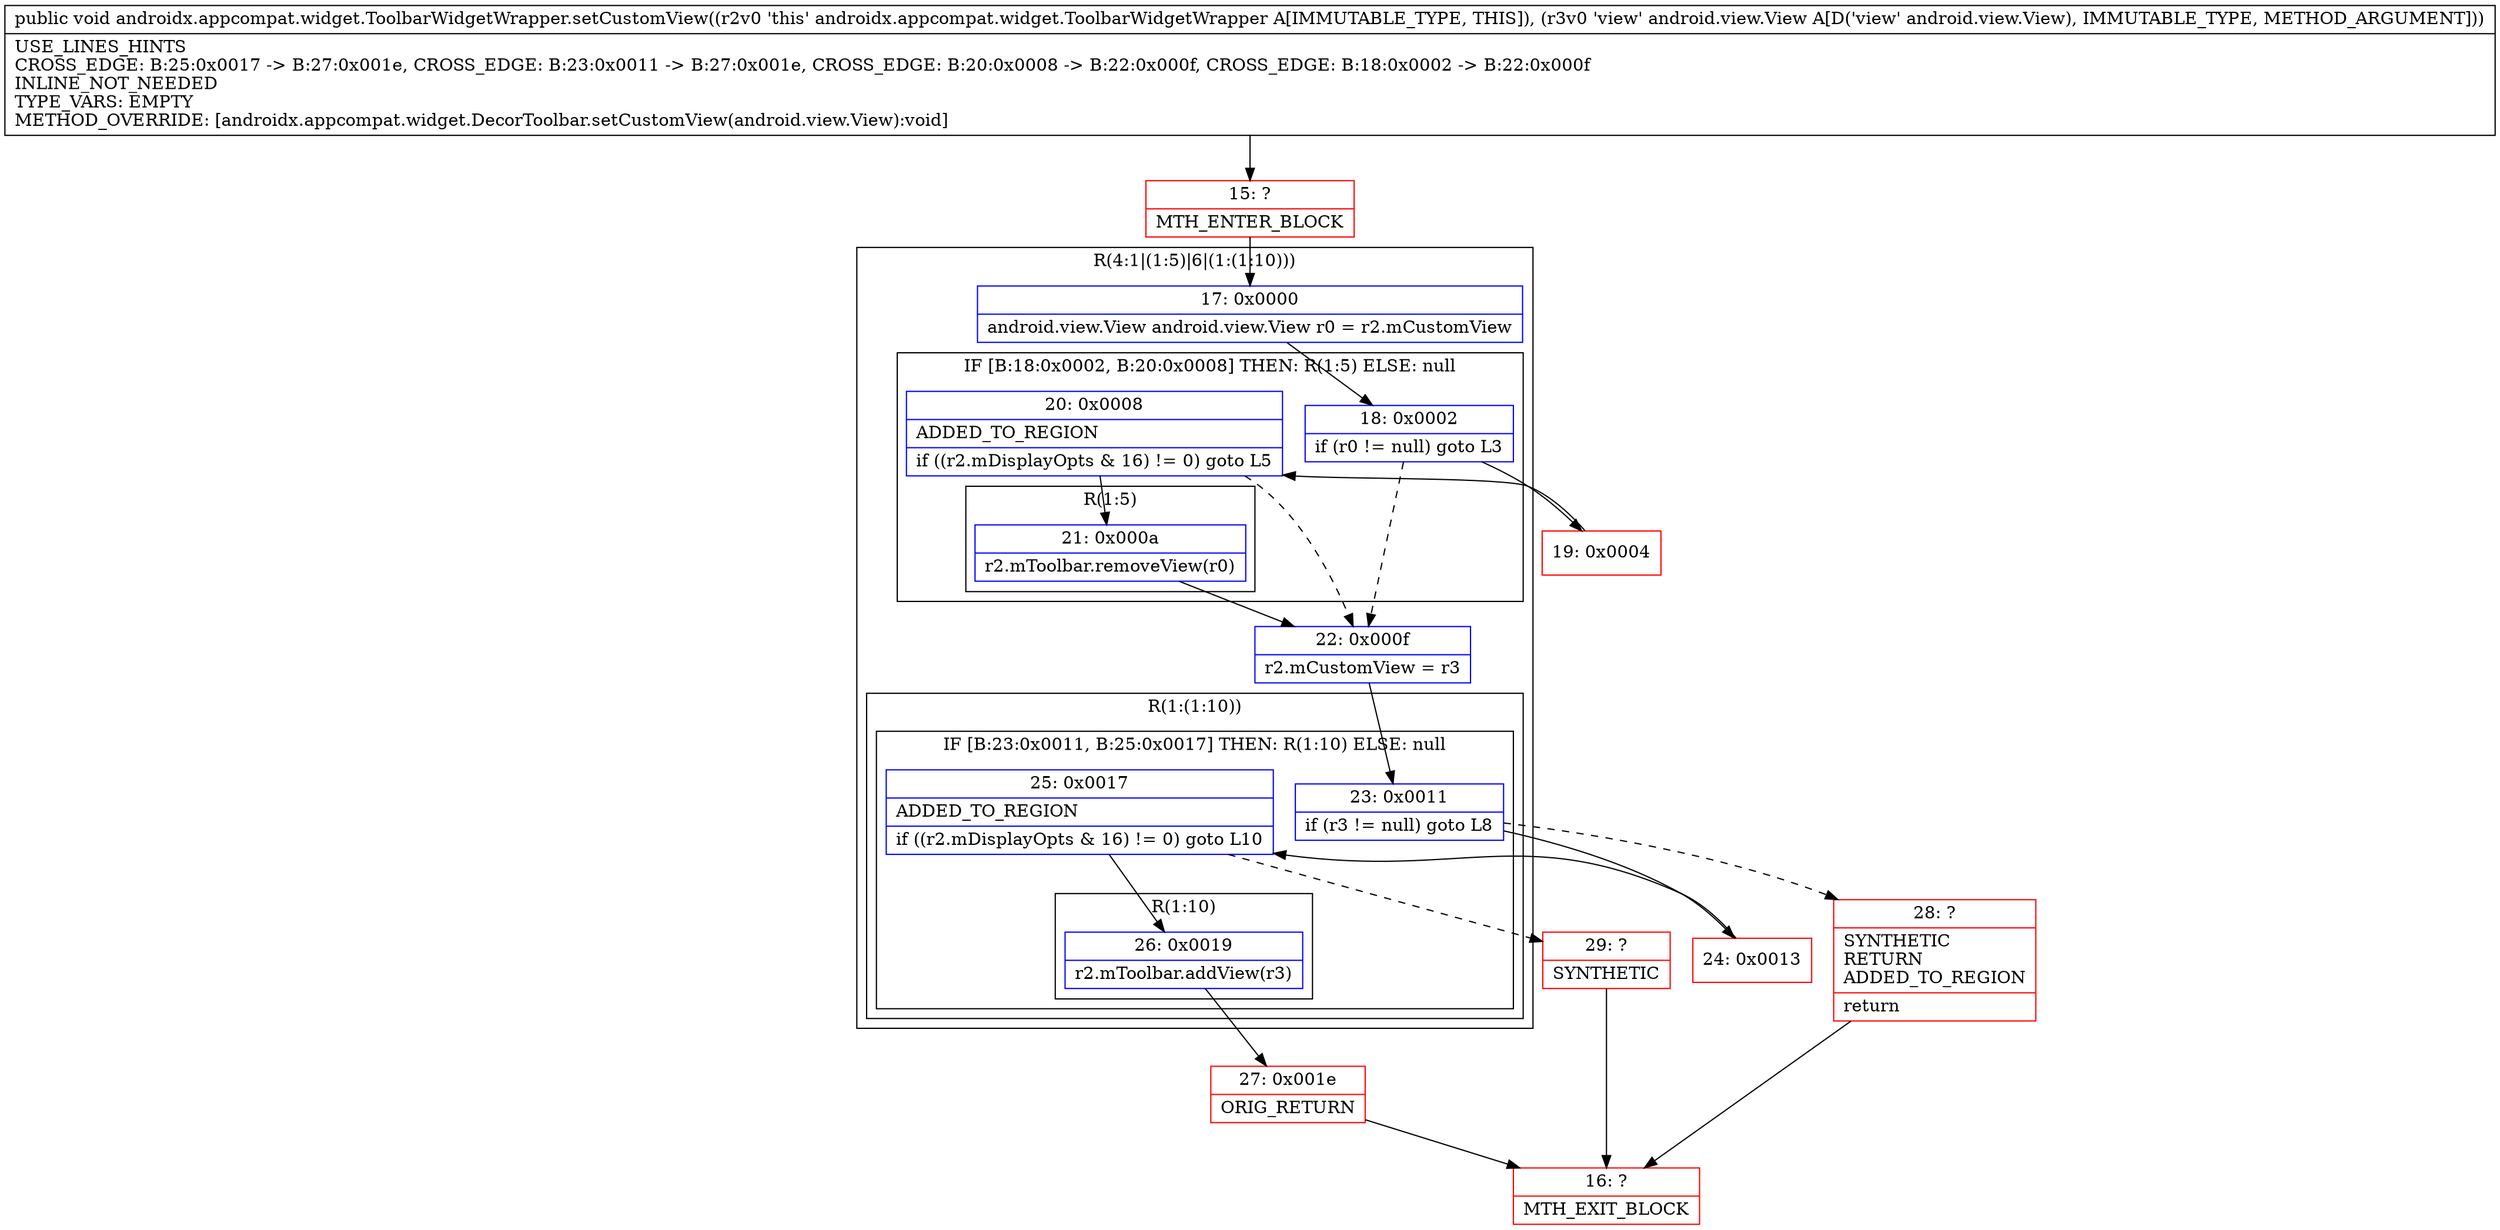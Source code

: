 digraph "CFG forandroidx.appcompat.widget.ToolbarWidgetWrapper.setCustomView(Landroid\/view\/View;)V" {
subgraph cluster_Region_1403233231 {
label = "R(4:1|(1:5)|6|(1:(1:10)))";
node [shape=record,color=blue];
Node_17 [shape=record,label="{17\:\ 0x0000|android.view.View android.view.View r0 = r2.mCustomView\l}"];
subgraph cluster_IfRegion_666365979 {
label = "IF [B:18:0x0002, B:20:0x0008] THEN: R(1:5) ELSE: null";
node [shape=record,color=blue];
Node_18 [shape=record,label="{18\:\ 0x0002|if (r0 != null) goto L3\l}"];
Node_20 [shape=record,label="{20\:\ 0x0008|ADDED_TO_REGION\l|if ((r2.mDisplayOpts & 16) != 0) goto L5\l}"];
subgraph cluster_Region_64966318 {
label = "R(1:5)";
node [shape=record,color=blue];
Node_21 [shape=record,label="{21\:\ 0x000a|r2.mToolbar.removeView(r0)\l}"];
}
}
Node_22 [shape=record,label="{22\:\ 0x000f|r2.mCustomView = r3\l}"];
subgraph cluster_Region_1374277944 {
label = "R(1:(1:10))";
node [shape=record,color=blue];
subgraph cluster_IfRegion_1835257013 {
label = "IF [B:23:0x0011, B:25:0x0017] THEN: R(1:10) ELSE: null";
node [shape=record,color=blue];
Node_23 [shape=record,label="{23\:\ 0x0011|if (r3 != null) goto L8\l}"];
Node_25 [shape=record,label="{25\:\ 0x0017|ADDED_TO_REGION\l|if ((r2.mDisplayOpts & 16) != 0) goto L10\l}"];
subgraph cluster_Region_1521578821 {
label = "R(1:10)";
node [shape=record,color=blue];
Node_26 [shape=record,label="{26\:\ 0x0019|r2.mToolbar.addView(r3)\l}"];
}
}
}
}
Node_15 [shape=record,color=red,label="{15\:\ ?|MTH_ENTER_BLOCK\l}"];
Node_19 [shape=record,color=red,label="{19\:\ 0x0004}"];
Node_24 [shape=record,color=red,label="{24\:\ 0x0013}"];
Node_27 [shape=record,color=red,label="{27\:\ 0x001e|ORIG_RETURN\l}"];
Node_16 [shape=record,color=red,label="{16\:\ ?|MTH_EXIT_BLOCK\l}"];
Node_29 [shape=record,color=red,label="{29\:\ ?|SYNTHETIC\l}"];
Node_28 [shape=record,color=red,label="{28\:\ ?|SYNTHETIC\lRETURN\lADDED_TO_REGION\l|return\l}"];
MethodNode[shape=record,label="{public void androidx.appcompat.widget.ToolbarWidgetWrapper.setCustomView((r2v0 'this' androidx.appcompat.widget.ToolbarWidgetWrapper A[IMMUTABLE_TYPE, THIS]), (r3v0 'view' android.view.View A[D('view' android.view.View), IMMUTABLE_TYPE, METHOD_ARGUMENT]))  | USE_LINES_HINTS\lCROSS_EDGE: B:25:0x0017 \-\> B:27:0x001e, CROSS_EDGE: B:23:0x0011 \-\> B:27:0x001e, CROSS_EDGE: B:20:0x0008 \-\> B:22:0x000f, CROSS_EDGE: B:18:0x0002 \-\> B:22:0x000f\lINLINE_NOT_NEEDED\lTYPE_VARS: EMPTY\lMETHOD_OVERRIDE: [androidx.appcompat.widget.DecorToolbar.setCustomView(android.view.View):void]\l}"];
MethodNode -> Node_15;Node_17 -> Node_18;
Node_18 -> Node_19;
Node_18 -> Node_22[style=dashed];
Node_20 -> Node_21;
Node_20 -> Node_22[style=dashed];
Node_21 -> Node_22;
Node_22 -> Node_23;
Node_23 -> Node_24;
Node_23 -> Node_28[style=dashed];
Node_25 -> Node_26;
Node_25 -> Node_29[style=dashed];
Node_26 -> Node_27;
Node_15 -> Node_17;
Node_19 -> Node_20;
Node_24 -> Node_25;
Node_27 -> Node_16;
Node_29 -> Node_16;
Node_28 -> Node_16;
}

